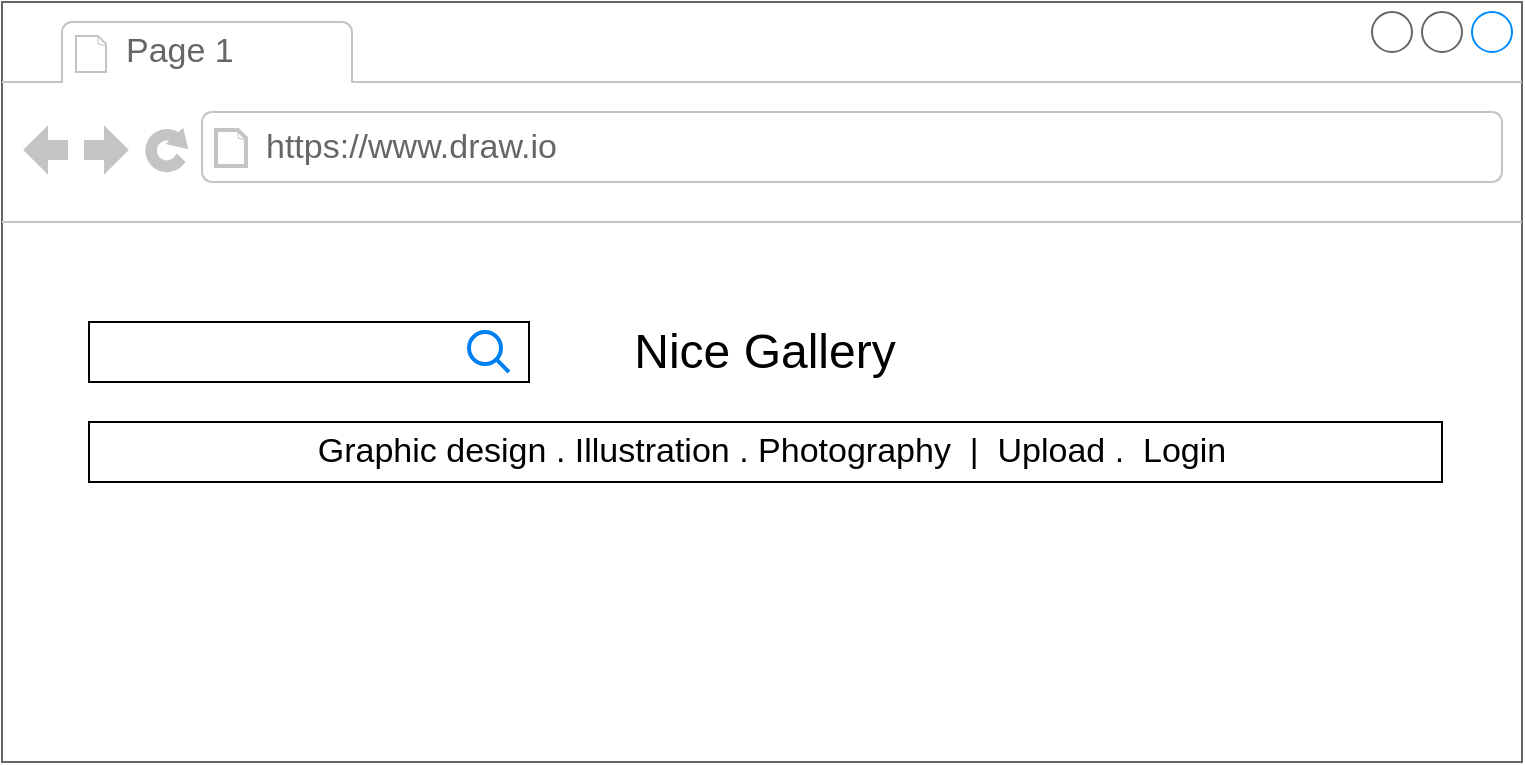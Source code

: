 <mxfile version="12.5.1" type="github" pages="4">
  <diagram id="A18nGdBbwxPAaSA6_bi8" name="Header">
    <mxGraphModel dx="932" dy="593" grid="1" gridSize="10" guides="1" tooltips="1" connect="1" arrows="1" fold="1" page="1" pageScale="1" pageWidth="827" pageHeight="1169" math="0" shadow="0">
      <root>
        <mxCell id="0"/>
        <mxCell id="1" parent="0"/>
        <mxCell id="4ltpYzZoRs7PCbjqY4Qz-1" value="" style="strokeWidth=1;shadow=0;dashed=0;align=center;html=1;shape=mxgraph.mockup.containers.browserWindow;rSize=0;strokeColor=#666666;strokeColor2=#008cff;strokeColor3=#c4c4c4;mainText=,;recursiveResize=0;" vertex="1" parent="1">
          <mxGeometry x="40" y="40" width="760" height="380" as="geometry"/>
        </mxCell>
        <mxCell id="4ltpYzZoRs7PCbjqY4Qz-2" value="Page 1" style="strokeWidth=1;shadow=0;dashed=0;align=center;html=1;shape=mxgraph.mockup.containers.anchor;fontSize=17;fontColor=#666666;align=left;" vertex="1" parent="4ltpYzZoRs7PCbjqY4Qz-1">
          <mxGeometry x="60" y="12" width="110" height="26" as="geometry"/>
        </mxCell>
        <mxCell id="4ltpYzZoRs7PCbjqY4Qz-3" value="https://www.draw.io" style="strokeWidth=1;shadow=0;dashed=0;align=center;html=1;shape=mxgraph.mockup.containers.anchor;rSize=0;fontSize=17;fontColor=#666666;align=left;" vertex="1" parent="4ltpYzZoRs7PCbjqY4Qz-1">
          <mxGeometry x="130" y="60" width="250" height="26" as="geometry"/>
        </mxCell>
        <mxCell id="4ltpYzZoRs7PCbjqY4Qz-4" value="Nice Gallery" style="text;html=1;strokeColor=none;fillColor=none;align=center;verticalAlign=middle;whiteSpace=wrap;rounded=0;fontSize=24;" vertex="1" parent="4ltpYzZoRs7PCbjqY4Qz-1">
          <mxGeometry x="298.38" y="165" width="166.75" height="20" as="geometry"/>
        </mxCell>
        <mxCell id="4ltpYzZoRs7PCbjqY4Qz-5" value="" style="rounded=0;whiteSpace=wrap;html=1;fontSize=17;" vertex="1" parent="4ltpYzZoRs7PCbjqY4Qz-1">
          <mxGeometry x="43.5" y="160" width="220" height="30" as="geometry"/>
        </mxCell>
        <mxCell id="4ltpYzZoRs7PCbjqY4Qz-10" value="" style="html=1;verticalLabelPosition=bottom;align=center;labelBackgroundColor=#ffffff;verticalAlign=top;strokeWidth=2;strokeColor=#0080F0;shadow=0;dashed=0;shape=mxgraph.ios7.icons.looking_glass;fontSize=17;" vertex="1" parent="4ltpYzZoRs7PCbjqY4Qz-1">
          <mxGeometry x="233.5" y="165" width="20" height="20" as="geometry"/>
        </mxCell>
        <mxCell id="4ltpYzZoRs7PCbjqY4Qz-11" value="" style="shape=image;html=1;verticalAlign=top;verticalLabelPosition=bottom;labelBackgroundColor=#ffffff;imageAspect=0;aspect=fixed;image=https://cdn3.iconfinder.com/data/icons/peelicons-vol-1/50/Pinterest-128.png;fontSize=17;" vertex="1" parent="4ltpYzZoRs7PCbjqY4Qz-1">
          <mxGeometry x="692" y="160" width="28" height="28" as="geometry"/>
        </mxCell>
        <mxCell id="4ltpYzZoRs7PCbjqY4Qz-12" value="" style="shape=image;html=1;verticalAlign=top;verticalLabelPosition=bottom;labelBackgroundColor=#ffffff;imageAspect=0;aspect=fixed;image=https://cdn3.iconfinder.com/data/icons/peelicons-vol-1/50/Twitter-128.png;fontSize=17;" vertex="1" parent="4ltpYzZoRs7PCbjqY4Qz-1">
          <mxGeometry x="612" y="160" width="28" height="28" as="geometry"/>
        </mxCell>
        <mxCell id="4ltpYzZoRs7PCbjqY4Qz-13" value="" style="shape=image;html=1;verticalAlign=top;verticalLabelPosition=bottom;labelBackgroundColor=#ffffff;imageAspect=0;aspect=fixed;image=https://cdn3.iconfinder.com/data/icons/peelicons-vol-1/50/Intsagram-128.png;fontSize=17;" vertex="1" parent="4ltpYzZoRs7PCbjqY4Qz-1">
          <mxGeometry x="652" y="160" width="28" height="28" as="geometry"/>
        </mxCell>
        <mxCell id="4ltpYzZoRs7PCbjqY4Qz-14" value="" style="shape=image;html=1;verticalAlign=top;verticalLabelPosition=bottom;labelBackgroundColor=#ffffff;imageAspect=0;aspect=fixed;image=https://cdn3.iconfinder.com/data/icons/peelicons-vol-1/50/Facebook-128.png;fontSize=17;" vertex="1" parent="4ltpYzZoRs7PCbjqY4Qz-1">
          <mxGeometry x="572" y="160" width="28" height="28" as="geometry"/>
        </mxCell>
        <mxCell id="4ltpYzZoRs7PCbjqY4Qz-16" value="" style="rounded=0;whiteSpace=wrap;html=1;fontSize=17;" vertex="1" parent="4ltpYzZoRs7PCbjqY4Qz-1">
          <mxGeometry x="43.5" y="210" width="676.5" height="30" as="geometry"/>
        </mxCell>
        <mxCell id="4ltpYzZoRs7PCbjqY4Qz-17" value="Graphic design . Illustration . Photography&amp;nbsp; |&amp;nbsp; Upload .&amp;nbsp; Login" style="text;html=1;strokeColor=none;fillColor=none;align=center;verticalAlign=middle;whiteSpace=wrap;rounded=0;fontSize=17;" vertex="1" parent="4ltpYzZoRs7PCbjqY4Qz-1">
          <mxGeometry x="60" y="215" width="650" height="20" as="geometry"/>
        </mxCell>
      </root>
    </mxGraphModel>
  </diagram>
  <diagram id="c3xXK0anvDLKavptgnYR" name="index">
    <mxGraphModel dx="932" dy="593" grid="1" gridSize="10" guides="1" tooltips="1" connect="1" arrows="1" fold="1" page="1" pageScale="1" pageWidth="827" pageHeight="1169" math="0" shadow="0">
      <root>
        <mxCell id="eUMmXK59JN6cog55ulIZ-0"/>
        <mxCell id="eUMmXK59JN6cog55ulIZ-1" parent="eUMmXK59JN6cog55ulIZ-0"/>
        <mxCell id="2s16kMAzSXPqWqWgAg2O-0" value="" style="strokeWidth=1;shadow=0;dashed=0;align=center;html=1;shape=mxgraph.mockup.containers.browserWindow;rSize=0;strokeColor=#666666;strokeColor2=#008cff;strokeColor3=#c4c4c4;mainText=,;recursiveResize=0;" vertex="1" parent="eUMmXK59JN6cog55ulIZ-1">
          <mxGeometry x="40" y="40" width="760" height="960" as="geometry"/>
        </mxCell>
        <mxCell id="2s16kMAzSXPqWqWgAg2O-1" value="Page 1" style="strokeWidth=1;shadow=0;dashed=0;align=center;html=1;shape=mxgraph.mockup.containers.anchor;fontSize=17;fontColor=#666666;align=left;" vertex="1" parent="2s16kMAzSXPqWqWgAg2O-0">
          <mxGeometry x="60" y="12" width="110" height="26" as="geometry"/>
        </mxCell>
        <mxCell id="2s16kMAzSXPqWqWgAg2O-2" value="https://www.draw.io" style="strokeWidth=1;shadow=0;dashed=0;align=center;html=1;shape=mxgraph.mockup.containers.anchor;rSize=0;fontSize=17;fontColor=#666666;align=left;" vertex="1" parent="2s16kMAzSXPqWqWgAg2O-0">
          <mxGeometry x="130" y="60" width="250" height="26" as="geometry"/>
        </mxCell>
        <mxCell id="2s16kMAzSXPqWqWgAg2O-3" value="" style="verticalLabelPosition=bottom;shadow=0;dashed=0;align=center;html=1;verticalAlign=top;strokeWidth=1;shape=mxgraph.mockup.graphics.simpleIcon;strokeColor=#999999;fontSize=14;" vertex="1" parent="2s16kMAzSXPqWqWgAg2O-0">
          <mxGeometry x="30" y="130" width="700" height="90" as="geometry"/>
        </mxCell>
        <mxCell id="2s16kMAzSXPqWqWgAg2O-16" value="" style="verticalLabelPosition=bottom;shadow=0;dashed=0;align=center;html=1;verticalAlign=top;strokeWidth=1;shape=mxgraph.mockup.graphics.simpleIcon;strokeColor=#999999;fontSize=14;" vertex="1" parent="2s16kMAzSXPqWqWgAg2O-0">
          <mxGeometry x="30" y="540" width="210" height="210" as="geometry"/>
        </mxCell>
        <mxCell id="2s16kMAzSXPqWqWgAg2O-17" value="" style="verticalLabelPosition=bottom;shadow=0;dashed=0;align=center;html=1;verticalAlign=top;strokeWidth=1;shape=mxgraph.mockup.graphics.simpleIcon;strokeColor=#999999;fontSize=14;" vertex="1" parent="2s16kMAzSXPqWqWgAg2O-0">
          <mxGeometry x="275" y="540" width="210" height="210" as="geometry"/>
        </mxCell>
        <mxCell id="2s16kMAzSXPqWqWgAg2O-18" value="" style="verticalLabelPosition=bottom;shadow=0;dashed=0;align=center;html=1;verticalAlign=top;strokeWidth=1;shape=mxgraph.mockup.graphics.simpleIcon;strokeColor=#999999;fontSize=14;" vertex="1" parent="2s16kMAzSXPqWqWgAg2O-0">
          <mxGeometry x="520" y="540" width="210" height="210" as="geometry"/>
        </mxCell>
        <mxCell id="2s16kMAzSXPqWqWgAg2O-19" value="" style="verticalLabelPosition=bottom;shadow=0;dashed=0;align=center;html=1;verticalAlign=top;strokeWidth=1;shape=mxgraph.mockup.graphics.simpleIcon;strokeColor=#999999;fontSize=14;" vertex="1" parent="2s16kMAzSXPqWqWgAg2O-0">
          <mxGeometry x="30" y="260" width="210" height="210" as="geometry"/>
        </mxCell>
        <mxCell id="2s16kMAzSXPqWqWgAg2O-20" value="articles / category" style="text;html=1;strokeColor=none;fillColor=none;align=left;verticalAlign=middle;whiteSpace=wrap;rounded=0;fontSize=14;" vertex="1" parent="2s16kMAzSXPqWqWgAg2O-0">
          <mxGeometry x="290" y="260" width="170" height="20" as="geometry"/>
        </mxCell>
        <mxCell id="2s16kMAzSXPqWqWgAg2O-23" value="Heading" style="text;html=1;strokeColor=none;fillColor=none;align=left;verticalAlign=middle;whiteSpace=wrap;rounded=0;fontSize=32;" vertex="1" parent="2s16kMAzSXPqWqWgAg2O-0">
          <mxGeometry x="288" y="290" width="170" height="20" as="geometry"/>
        </mxCell>
        <mxCell id="2s16kMAzSXPqWqWgAg2O-24" value="Description&amp;nbsp;&lt;span style=&quot;font-family: &amp;#34;open sans&amp;#34; , &amp;#34;arial&amp;#34; , sans-serif ; text-align: justify ; background-color: rgb(255 , 255 , 255)&quot;&gt;Cras quis cursus sapien. Vivamus et bibendum eros. Suspendisse at rhoncus ex, in aliquam nisi. Phasellus a est nisl. Duis ornare, urna nec ultricies lobortis, odio augue blandit erat, in vehicula metus augue vel elit. Maecenas pharetra feugiat neque nec cursus. Quisque eu tempus augue. Nam fringilla auctor risus, fermentum pharetra elit tincidunt sed. Sed non blandit orci. Aenean faucibus laoreet velit, id ultricies erat malesuada nec...&lt;/span&gt;" style="text;html=1;strokeColor=none;fillColor=none;align=left;verticalAlign=middle;whiteSpace=wrap;rounded=0;fontSize=14;" vertex="1" parent="2s16kMAzSXPqWqWgAg2O-0">
          <mxGeometry x="288" y="320" width="442" height="120" as="geometry"/>
        </mxCell>
        <mxCell id="2s16kMAzSXPqWqWgAg2O-25" value="Author - 11 hours ago" style="text;html=1;strokeColor=none;fillColor=none;align=left;verticalAlign=middle;whiteSpace=wrap;rounded=0;fontSize=14;fontColor=#999999;" vertex="1" parent="2s16kMAzSXPqWqWgAg2O-0">
          <mxGeometry x="288" y="450" width="170" height="20" as="geometry"/>
        </mxCell>
        <mxCell id="2s16kMAzSXPqWqWgAg2O-26" value="articles / category" style="text;html=1;strokeColor=none;fillColor=none;align=left;verticalAlign=middle;whiteSpace=wrap;rounded=0;fontSize=14;" vertex="1" parent="2s16kMAzSXPqWqWgAg2O-0">
          <mxGeometry x="32" y="760" width="170" height="20" as="geometry"/>
        </mxCell>
        <mxCell id="2s16kMAzSXPqWqWgAg2O-27" value="Heading" style="text;html=1;strokeColor=none;fillColor=none;align=left;verticalAlign=middle;whiteSpace=wrap;rounded=0;fontSize=32;" vertex="1" parent="2s16kMAzSXPqWqWgAg2O-0">
          <mxGeometry x="30" y="790" width="170" height="20" as="geometry"/>
        </mxCell>
        <mxCell id="2s16kMAzSXPqWqWgAg2O-28" value="Description&amp;nbsp;&lt;span style=&quot;font-family: &amp;#34;open sans&amp;#34; , &amp;#34;arial&amp;#34; , sans-serif ; text-align: justify ; background-color: rgb(255 , 255 , 255)&quot;&gt;Cras quis cursus sapien. Vivamus et bibendum eros. Suspendisse at rhoncus ex...&lt;/span&gt;" style="text;html=1;strokeColor=none;fillColor=none;align=left;verticalAlign=middle;whiteSpace=wrap;rounded=0;fontSize=14;" vertex="1" parent="2s16kMAzSXPqWqWgAg2O-0">
          <mxGeometry x="30" y="820" width="210" height="70" as="geometry"/>
        </mxCell>
        <mxCell id="2s16kMAzSXPqWqWgAg2O-29" value="Author - 11 hours ago" style="text;html=1;strokeColor=none;fillColor=none;align=left;verticalAlign=middle;whiteSpace=wrap;rounded=0;fontSize=14;fontColor=#999999;" vertex="1" parent="2s16kMAzSXPqWqWgAg2O-0">
          <mxGeometry x="32" y="890" width="170" height="20" as="geometry"/>
        </mxCell>
        <mxCell id="2s16kMAzSXPqWqWgAg2O-30" value="articles / category" style="text;html=1;strokeColor=none;fillColor=none;align=left;verticalAlign=middle;whiteSpace=wrap;rounded=0;fontSize=14;" vertex="1" parent="2s16kMAzSXPqWqWgAg2O-0">
          <mxGeometry x="277" y="760" width="170" height="20" as="geometry"/>
        </mxCell>
        <mxCell id="2s16kMAzSXPqWqWgAg2O-31" value="Heading" style="text;html=1;strokeColor=none;fillColor=none;align=left;verticalAlign=middle;whiteSpace=wrap;rounded=0;fontSize=32;" vertex="1" parent="2s16kMAzSXPqWqWgAg2O-0">
          <mxGeometry x="275" y="790" width="170" height="20" as="geometry"/>
        </mxCell>
        <mxCell id="2s16kMAzSXPqWqWgAg2O-32" value="Description&amp;nbsp;&lt;span style=&quot;font-family: &amp;#34;open sans&amp;#34; , &amp;#34;arial&amp;#34; , sans-serif ; text-align: justify ; background-color: rgb(255 , 255 , 255)&quot;&gt;Cras quis cursus sapien. Vivamus et bibendum eros. Suspendisse at rhoncus ex...&lt;/span&gt;" style="text;html=1;strokeColor=none;fillColor=none;align=left;verticalAlign=middle;whiteSpace=wrap;rounded=0;fontSize=14;" vertex="1" parent="2s16kMAzSXPqWqWgAg2O-0">
          <mxGeometry x="275" y="820" width="210" height="70" as="geometry"/>
        </mxCell>
        <mxCell id="2s16kMAzSXPqWqWgAg2O-33" value="Author - 11 hours ago" style="text;html=1;strokeColor=none;fillColor=none;align=left;verticalAlign=middle;whiteSpace=wrap;rounded=0;fontSize=14;fontColor=#999999;" vertex="1" parent="2s16kMAzSXPqWqWgAg2O-0">
          <mxGeometry x="277" y="890" width="170" height="20" as="geometry"/>
        </mxCell>
        <mxCell id="2s16kMAzSXPqWqWgAg2O-34" value="articles / category" style="text;html=1;strokeColor=none;fillColor=none;align=left;verticalAlign=middle;whiteSpace=wrap;rounded=0;fontSize=14;" vertex="1" parent="2s16kMAzSXPqWqWgAg2O-0">
          <mxGeometry x="522" y="760" width="170" height="20" as="geometry"/>
        </mxCell>
        <mxCell id="2s16kMAzSXPqWqWgAg2O-35" value="Heading" style="text;html=1;strokeColor=none;fillColor=none;align=left;verticalAlign=middle;whiteSpace=wrap;rounded=0;fontSize=32;" vertex="1" parent="2s16kMAzSXPqWqWgAg2O-0">
          <mxGeometry x="520" y="790" width="170" height="20" as="geometry"/>
        </mxCell>
        <mxCell id="2s16kMAzSXPqWqWgAg2O-36" value="Description&amp;nbsp;&lt;span style=&quot;font-family: &amp;#34;open sans&amp;#34; , &amp;#34;arial&amp;#34; , sans-serif ; text-align: justify ; background-color: rgb(255 , 255 , 255)&quot;&gt;Cras quis cursus sapien. Vivamus et bibendum eros. Suspendisse at rhoncus ex...&lt;/span&gt;" style="text;html=1;strokeColor=none;fillColor=none;align=left;verticalAlign=middle;whiteSpace=wrap;rounded=0;fontSize=14;" vertex="1" parent="2s16kMAzSXPqWqWgAg2O-0">
          <mxGeometry x="520" y="820" width="210" height="70" as="geometry"/>
        </mxCell>
        <mxCell id="2s16kMAzSXPqWqWgAg2O-37" value="Author - 11 hours ago" style="text;html=1;strokeColor=none;fillColor=none;align=left;verticalAlign=middle;whiteSpace=wrap;rounded=0;fontSize=14;fontColor=#999999;" vertex="1" parent="2s16kMAzSXPqWqWgAg2O-0">
          <mxGeometry x="522" y="890" width="170" height="20" as="geometry"/>
        </mxCell>
      </root>
    </mxGraphModel>
  </diagram>
  <diagram name="Category" id="BLe5OnWUSDlEYPQm9MvP">
    <mxGraphModel dx="932" dy="593" grid="1" gridSize="10" guides="1" tooltips="1" connect="1" arrows="1" fold="1" page="1" pageScale="1" pageWidth="827" pageHeight="1169" math="0" shadow="0">
      <root>
        <mxCell id="T9JU4hrUAn5fR7NwWRJ4-0"/>
        <mxCell id="T9JU4hrUAn5fR7NwWRJ4-1" parent="T9JU4hrUAn5fR7NwWRJ4-0"/>
        <mxCell id="T9JU4hrUAn5fR7NwWRJ4-2" value="" style="strokeWidth=1;shadow=0;dashed=0;align=center;html=1;shape=mxgraph.mockup.containers.browserWindow;rSize=0;strokeColor=#666666;strokeColor2=#008cff;strokeColor3=#c4c4c4;mainText=,;recursiveResize=0;" vertex="1" parent="T9JU4hrUAn5fR7NwWRJ4-1">
          <mxGeometry x="40" y="40" width="760" height="960" as="geometry"/>
        </mxCell>
        <mxCell id="T9JU4hrUAn5fR7NwWRJ4-3" value="Page 1" style="strokeWidth=1;shadow=0;dashed=0;align=center;html=1;shape=mxgraph.mockup.containers.anchor;fontSize=17;fontColor=#666666;align=left;" vertex="1" parent="T9JU4hrUAn5fR7NwWRJ4-2">
          <mxGeometry x="60" y="12" width="110" height="26" as="geometry"/>
        </mxCell>
        <mxCell id="T9JU4hrUAn5fR7NwWRJ4-4" value="https://www.draw.io" style="strokeWidth=1;shadow=0;dashed=0;align=center;html=1;shape=mxgraph.mockup.containers.anchor;rSize=0;fontSize=17;fontColor=#666666;align=left;" vertex="1" parent="T9JU4hrUAn5fR7NwWRJ4-2">
          <mxGeometry x="130" y="60" width="250" height="26" as="geometry"/>
        </mxCell>
        <mxCell id="T9JU4hrUAn5fR7NwWRJ4-5" value="" style="verticalLabelPosition=bottom;shadow=0;dashed=0;align=center;html=1;verticalAlign=top;strokeWidth=1;shape=mxgraph.mockup.graphics.simpleIcon;strokeColor=#999999;fontSize=14;" vertex="1" parent="T9JU4hrUAn5fR7NwWRJ4-2">
          <mxGeometry x="30" y="130" width="700" height="90" as="geometry"/>
        </mxCell>
        <mxCell id="T9JU4hrUAn5fR7NwWRJ4-6" value="" style="verticalLabelPosition=bottom;shadow=0;dashed=0;align=center;html=1;verticalAlign=top;strokeWidth=1;shape=mxgraph.mockup.graphics.simpleIcon;strokeColor=#999999;fontSize=14;" vertex="1" parent="T9JU4hrUAn5fR7NwWRJ4-2">
          <mxGeometry x="30" y="350" width="160" height="160" as="geometry"/>
        </mxCell>
        <mxCell id="T9JU4hrUAn5fR7NwWRJ4-15" value="Heading" style="text;html=1;strokeColor=none;fillColor=none;align=left;verticalAlign=middle;whiteSpace=wrap;rounded=0;fontSize=24;" vertex="1" parent="T9JU4hrUAn5fR7NwWRJ4-2">
          <mxGeometry x="30" y="530" width="150" height="30" as="geometry"/>
        </mxCell>
        <mxCell id="T9JU4hrUAn5fR7NwWRJ4-17" value="Author - 11 hours ago" style="text;html=1;strokeColor=none;fillColor=none;align=left;verticalAlign=middle;whiteSpace=wrap;rounded=0;fontSize=14;fontColor=#999999;" vertex="1" parent="T9JU4hrUAn5fR7NwWRJ4-2">
          <mxGeometry x="30" y="510" width="170" height="20" as="geometry"/>
        </mxCell>
        <mxCell id="T9JU4hrUAn5fR7NwWRJ4-26" value="Category" style="text;html=1;strokeColor=none;fillColor=none;align=center;verticalAlign=middle;whiteSpace=wrap;rounded=0;fontSize=32;fontColor=#999999;" vertex="1" parent="T9JU4hrUAn5fR7NwWRJ4-2">
          <mxGeometry x="275" y="250" width="210" height="40" as="geometry"/>
        </mxCell>
        <mxCell id="T9JU4hrUAn5fR7NwWRJ4-27" value="" style="verticalLabelPosition=bottom;shadow=0;dashed=0;align=center;html=1;verticalAlign=top;strokeWidth=1;shape=mxgraph.mockup.graphics.simpleIcon;strokeColor=#999999;fontSize=14;" vertex="1" parent="T9JU4hrUAn5fR7NwWRJ4-2">
          <mxGeometry x="210" y="350" width="160" height="160" as="geometry"/>
        </mxCell>
        <mxCell id="T9JU4hrUAn5fR7NwWRJ4-28" value="Author - 11 hours ago" style="text;html=1;strokeColor=none;fillColor=none;align=left;verticalAlign=middle;whiteSpace=wrap;rounded=0;fontSize=14;fontColor=#999999;" vertex="1" parent="T9JU4hrUAn5fR7NwWRJ4-2">
          <mxGeometry x="210" y="510" width="170" height="20" as="geometry"/>
        </mxCell>
        <mxCell id="T9JU4hrUAn5fR7NwWRJ4-29" value="Heading" style="text;html=1;strokeColor=none;fillColor=none;align=left;verticalAlign=middle;whiteSpace=wrap;rounded=0;fontSize=24;" vertex="1" parent="T9JU4hrUAn5fR7NwWRJ4-2">
          <mxGeometry x="210" y="530" width="150" height="30" as="geometry"/>
        </mxCell>
        <mxCell id="T9JU4hrUAn5fR7NwWRJ4-30" value="" style="verticalLabelPosition=bottom;shadow=0;dashed=0;align=center;html=1;verticalAlign=top;strokeWidth=1;shape=mxgraph.mockup.graphics.simpleIcon;strokeColor=#999999;fontSize=14;" vertex="1" parent="T9JU4hrUAn5fR7NwWRJ4-2">
          <mxGeometry x="390" y="350" width="160" height="160" as="geometry"/>
        </mxCell>
        <mxCell id="T9JU4hrUAn5fR7NwWRJ4-31" value="Author - 11 hours ago" style="text;html=1;strokeColor=none;fillColor=none;align=left;verticalAlign=middle;whiteSpace=wrap;rounded=0;fontSize=14;fontColor=#999999;" vertex="1" parent="T9JU4hrUAn5fR7NwWRJ4-2">
          <mxGeometry x="390" y="510" width="170" height="20" as="geometry"/>
        </mxCell>
        <mxCell id="T9JU4hrUAn5fR7NwWRJ4-32" value="Heading" style="text;html=1;strokeColor=none;fillColor=none;align=left;verticalAlign=middle;whiteSpace=wrap;rounded=0;fontSize=24;" vertex="1" parent="T9JU4hrUAn5fR7NwWRJ4-2">
          <mxGeometry x="390" y="530" width="150" height="30" as="geometry"/>
        </mxCell>
        <mxCell id="T9JU4hrUAn5fR7NwWRJ4-33" value="" style="verticalLabelPosition=bottom;shadow=0;dashed=0;align=center;html=1;verticalAlign=top;strokeWidth=1;shape=mxgraph.mockup.graphics.simpleIcon;strokeColor=#999999;fontSize=14;" vertex="1" parent="T9JU4hrUAn5fR7NwWRJ4-2">
          <mxGeometry x="570" y="350" width="160" height="160" as="geometry"/>
        </mxCell>
        <mxCell id="T9JU4hrUAn5fR7NwWRJ4-34" value="Author - 11 hours ago" style="text;html=1;strokeColor=none;fillColor=none;align=left;verticalAlign=middle;whiteSpace=wrap;rounded=0;fontSize=14;fontColor=#999999;" vertex="1" parent="T9JU4hrUAn5fR7NwWRJ4-2">
          <mxGeometry x="570" y="510" width="170" height="20" as="geometry"/>
        </mxCell>
        <mxCell id="T9JU4hrUAn5fR7NwWRJ4-35" value="Heading" style="text;html=1;strokeColor=none;fillColor=none;align=left;verticalAlign=middle;whiteSpace=wrap;rounded=0;fontSize=24;" vertex="1" parent="T9JU4hrUAn5fR7NwWRJ4-2">
          <mxGeometry x="570" y="530" width="150" height="30" as="geometry"/>
        </mxCell>
        <mxCell id="T9JU4hrUAn5fR7NwWRJ4-36" value="" style="verticalLabelPosition=bottom;shadow=0;dashed=0;align=center;html=1;verticalAlign=top;strokeWidth=1;shape=mxgraph.mockup.graphics.simpleIcon;strokeColor=#999999;fontSize=14;" vertex="1" parent="T9JU4hrUAn5fR7NwWRJ4-2">
          <mxGeometry x="30" y="580" width="160" height="160" as="geometry"/>
        </mxCell>
        <mxCell id="T9JU4hrUAn5fR7NwWRJ4-37" value="Heading" style="text;html=1;strokeColor=none;fillColor=none;align=left;verticalAlign=middle;whiteSpace=wrap;rounded=0;fontSize=24;" vertex="1" parent="T9JU4hrUAn5fR7NwWRJ4-2">
          <mxGeometry x="30" y="760" width="150" height="30" as="geometry"/>
        </mxCell>
        <mxCell id="T9JU4hrUAn5fR7NwWRJ4-38" value="Author - 11 hours ago" style="text;html=1;strokeColor=none;fillColor=none;align=left;verticalAlign=middle;whiteSpace=wrap;rounded=0;fontSize=14;fontColor=#999999;" vertex="1" parent="T9JU4hrUAn5fR7NwWRJ4-2">
          <mxGeometry x="30" y="740" width="170" height="20" as="geometry"/>
        </mxCell>
        <mxCell id="T9JU4hrUAn5fR7NwWRJ4-39" value="" style="verticalLabelPosition=bottom;shadow=0;dashed=0;align=center;html=1;verticalAlign=top;strokeWidth=1;shape=mxgraph.mockup.graphics.simpleIcon;strokeColor=#999999;fontSize=14;" vertex="1" parent="T9JU4hrUAn5fR7NwWRJ4-2">
          <mxGeometry x="210" y="580" width="160" height="160" as="geometry"/>
        </mxCell>
        <mxCell id="T9JU4hrUAn5fR7NwWRJ4-40" value="Author - 11 hours ago" style="text;html=1;strokeColor=none;fillColor=none;align=left;verticalAlign=middle;whiteSpace=wrap;rounded=0;fontSize=14;fontColor=#999999;" vertex="1" parent="T9JU4hrUAn5fR7NwWRJ4-2">
          <mxGeometry x="210" y="740" width="170" height="20" as="geometry"/>
        </mxCell>
        <mxCell id="T9JU4hrUAn5fR7NwWRJ4-41" value="Heading" style="text;html=1;strokeColor=none;fillColor=none;align=left;verticalAlign=middle;whiteSpace=wrap;rounded=0;fontSize=24;" vertex="1" parent="T9JU4hrUAn5fR7NwWRJ4-2">
          <mxGeometry x="210" y="760" width="150" height="30" as="geometry"/>
        </mxCell>
        <mxCell id="T9JU4hrUAn5fR7NwWRJ4-42" value="" style="verticalLabelPosition=bottom;shadow=0;dashed=0;align=center;html=1;verticalAlign=top;strokeWidth=1;shape=mxgraph.mockup.graphics.simpleIcon;strokeColor=#999999;fontSize=14;" vertex="1" parent="T9JU4hrUAn5fR7NwWRJ4-2">
          <mxGeometry x="390" y="580" width="160" height="160" as="geometry"/>
        </mxCell>
        <mxCell id="T9JU4hrUAn5fR7NwWRJ4-43" value="Author - 11 hours ago" style="text;html=1;strokeColor=none;fillColor=none;align=left;verticalAlign=middle;whiteSpace=wrap;rounded=0;fontSize=14;fontColor=#999999;" vertex="1" parent="T9JU4hrUAn5fR7NwWRJ4-2">
          <mxGeometry x="390" y="740" width="170" height="20" as="geometry"/>
        </mxCell>
        <mxCell id="T9JU4hrUAn5fR7NwWRJ4-44" value="Heading" style="text;html=1;strokeColor=none;fillColor=none;align=left;verticalAlign=middle;whiteSpace=wrap;rounded=0;fontSize=24;" vertex="1" parent="T9JU4hrUAn5fR7NwWRJ4-2">
          <mxGeometry x="390" y="760" width="150" height="30" as="geometry"/>
        </mxCell>
        <mxCell id="T9JU4hrUAn5fR7NwWRJ4-45" value="" style="verticalLabelPosition=bottom;shadow=0;dashed=0;align=center;html=1;verticalAlign=top;strokeWidth=1;shape=mxgraph.mockup.graphics.simpleIcon;strokeColor=#999999;fontSize=14;" vertex="1" parent="T9JU4hrUAn5fR7NwWRJ4-2">
          <mxGeometry x="570" y="580" width="160" height="160" as="geometry"/>
        </mxCell>
        <mxCell id="T9JU4hrUAn5fR7NwWRJ4-46" value="Author - 11 hours ago" style="text;html=1;strokeColor=none;fillColor=none;align=left;verticalAlign=middle;whiteSpace=wrap;rounded=0;fontSize=14;fontColor=#999999;" vertex="1" parent="T9JU4hrUAn5fR7NwWRJ4-2">
          <mxGeometry x="570" y="740" width="170" height="20" as="geometry"/>
        </mxCell>
        <mxCell id="T9JU4hrUAn5fR7NwWRJ4-47" value="Heading" style="text;html=1;strokeColor=none;fillColor=none;align=left;verticalAlign=middle;whiteSpace=wrap;rounded=0;fontSize=24;" vertex="1" parent="T9JU4hrUAn5fR7NwWRJ4-2">
          <mxGeometry x="570" y="760" width="150" height="30" as="geometry"/>
        </mxCell>
        <mxCell id="T9JU4hrUAn5fR7NwWRJ4-48" value="Older posts" style="text;html=1;strokeColor=none;fillColor=none;align=center;verticalAlign=middle;whiteSpace=wrap;rounded=0;fontSize=12;fontColor=#999999;" vertex="1" parent="T9JU4hrUAn5fR7NwWRJ4-2">
          <mxGeometry x="30" y="310" width="80" height="20" as="geometry"/>
        </mxCell>
        <mxCell id="T9JU4hrUAn5fR7NwWRJ4-49" value="Newer posts" style="text;html=1;strokeColor=none;fillColor=none;align=center;verticalAlign=middle;whiteSpace=wrap;rounded=0;fontSize=12;fontColor=#999999;" vertex="1" parent="T9JU4hrUAn5fR7NwWRJ4-2">
          <mxGeometry x="650" y="310" width="80" height="20" as="geometry"/>
        </mxCell>
        <mxCell id="T9JU4hrUAn5fR7NwWRJ4-50" value="1 to 8 of 2573" style="text;html=1;strokeColor=none;fillColor=none;align=center;verticalAlign=middle;whiteSpace=wrap;rounded=0;fontSize=12;fontColor=#999999;" vertex="1" parent="T9JU4hrUAn5fR7NwWRJ4-2">
          <mxGeometry x="340" y="310" width="80" height="20" as="geometry"/>
        </mxCell>
      </root>
    </mxGraphModel>
  </diagram>
  <diagram id="WJctQTPlj3U_YxOkSuW0" name="Upload">
    <mxGraphModel dx="932" dy="593" grid="1" gridSize="10" guides="1" tooltips="1" connect="1" arrows="1" fold="1" page="1" pageScale="1" pageWidth="827" pageHeight="1169" math="0" shadow="0">
      <root>
        <mxCell id="sy2_wYMWADOEbIzqvfXE-0"/>
        <mxCell id="sy2_wYMWADOEbIzqvfXE-1" parent="sy2_wYMWADOEbIzqvfXE-0"/>
        <mxCell id="jbDYWvmZpcglzYvfoJmf-0" value="" style="strokeWidth=1;shadow=0;dashed=0;align=center;html=1;shape=mxgraph.mockup.containers.browserWindow;rSize=0;strokeColor=#666666;strokeColor2=#008cff;strokeColor3=#c4c4c4;mainText=,;recursiveResize=0;" vertex="1" parent="sy2_wYMWADOEbIzqvfXE-1">
          <mxGeometry x="40" y="35" width="760" height="520" as="geometry"/>
        </mxCell>
        <mxCell id="jbDYWvmZpcglzYvfoJmf-1" value="Page 1" style="strokeWidth=1;shadow=0;dashed=0;align=center;html=1;shape=mxgraph.mockup.containers.anchor;fontSize=17;fontColor=#666666;align=left;" vertex="1" parent="jbDYWvmZpcglzYvfoJmf-0">
          <mxGeometry x="60" y="12" width="110" height="26" as="geometry"/>
        </mxCell>
        <mxCell id="jbDYWvmZpcglzYvfoJmf-2" value="https://www.draw.io" style="strokeWidth=1;shadow=0;dashed=0;align=center;html=1;shape=mxgraph.mockup.containers.anchor;rSize=0;fontSize=17;fontColor=#666666;align=left;" vertex="1" parent="jbDYWvmZpcglzYvfoJmf-0">
          <mxGeometry x="130" y="60" width="250" height="26" as="geometry"/>
        </mxCell>
        <mxCell id="jbDYWvmZpcglzYvfoJmf-13" value="" style="verticalLabelPosition=bottom;shadow=0;dashed=0;align=center;html=1;verticalAlign=top;strokeWidth=1;shape=mxgraph.mockup.graphics.simpleIcon;strokeColor=#999999;fontSize=14;" vertex="1" parent="jbDYWvmZpcglzYvfoJmf-0">
          <mxGeometry x="30" y="130" width="700" height="90" as="geometry"/>
        </mxCell>
        <mxCell id="Hf1stPAGQOgi2m9Pcc5s-0" value="" style="rounded=0;whiteSpace=wrap;html=1;strokeColor=#000000;fontSize=14;align=left;" vertex="1" parent="jbDYWvmZpcglzYvfoJmf-0">
          <mxGeometry x="30" y="250" width="260" height="230" as="geometry"/>
        </mxCell>
        <mxCell id="Hf1stPAGQOgi2m9Pcc5s-1" value="" style="shape=image;html=1;verticalAlign=top;verticalLabelPosition=bottom;labelBackgroundColor=#ffffff;imageAspect=0;aspect=fixed;image=https://cdn1.iconfinder.com/data/icons/hawcons/32/698977-icon-130-cloud-upload-128.png;strokeColor=#000000;fontSize=14;align=left;" vertex="1" parent="jbDYWvmZpcglzYvfoJmf-0">
          <mxGeometry x="90" y="301" width="128" height="128" as="geometry"/>
        </mxCell>
        <mxCell id="Hf1stPAGQOgi2m9Pcc5s-2" value="Drag and drop here&lt;br&gt;or &lt;u&gt;Browse the file&lt;/u&gt;" style="text;html=1;strokeColor=none;fillColor=none;align=center;verticalAlign=middle;whiteSpace=wrap;rounded=0;fontSize=14;" vertex="1" parent="jbDYWvmZpcglzYvfoJmf-0">
          <mxGeometry x="50" y="429" width="220" height="20" as="geometry"/>
        </mxCell>
        <mxCell id="Hf1stPAGQOgi2m9Pcc5s-3" value="Title" style="text;fontColor=#999999;fontSize=12;verticalAlign=middle;strokeColor=none;fillColor=none;align=left;" vertex="1" parent="jbDYWvmZpcglzYvfoJmf-0">
          <mxGeometry x="320" y="245" width="346" height="30" as="geometry"/>
        </mxCell>
        <mxCell id="Hf1stPAGQOgi2m9Pcc5s-4" value="Input text" style="text;fontColor=#cccccc;fontSize=16;verticalAlign=middle;strokeColor=none;fillColor=#EDEDED;align=left;" vertex="1" parent="jbDYWvmZpcglzYvfoJmf-0">
          <mxGeometry x="320" y="270" width="346" height="30" as="geometry"/>
        </mxCell>
        <mxCell id="Hf1stPAGQOgi2m9Pcc5s-5" value="" style="dashed=0;shape=line;strokeWidth=1;noLabel=1;strokeColor=#999999;fontSize=14;align=left;" vertex="1" parent="jbDYWvmZpcglzYvfoJmf-0">
          <mxGeometry x="320" y="295" width="346" height="10" as="geometry"/>
        </mxCell>
        <mxCell id="Hf1stPAGQOgi2m9Pcc5s-12" value="Description" style="text;fontColor=#999999;fontSize=12;verticalAlign=middle;strokeColor=none;fillColor=none;align=left;" vertex="1" parent="jbDYWvmZpcglzYvfoJmf-0">
          <mxGeometry x="320" y="308" width="346" height="30" as="geometry"/>
        </mxCell>
        <mxCell id="Hf1stPAGQOgi2m9Pcc5s-13" value="Input text" style="text;fontColor=#cccccc;fontSize=16;verticalAlign=middle;strokeColor=none;fillColor=#EDEDED;align=left;" vertex="1" parent="jbDYWvmZpcglzYvfoJmf-0">
          <mxGeometry x="320" y="332" width="346" height="70" as="geometry"/>
        </mxCell>
        <mxCell id="Hf1stPAGQOgi2m9Pcc5s-14" value="" style="dashed=0;shape=line;strokeWidth=1;noLabel=1;strokeColor=#999999;fontSize=14;align=left;" vertex="1" parent="jbDYWvmZpcglzYvfoJmf-0">
          <mxGeometry x="320" y="397" width="346" height="10" as="geometry"/>
        </mxCell>
        <mxCell id="Hf1stPAGQOgi2m9Pcc5s-15" value="Reset" style="dashed=0;align=center;fontSize=12;shape=rect;fillColor=#e0e0e0;strokeColor=none;fontStyle=1;shadow=1" vertex="1" parent="jbDYWvmZpcglzYvfoJmf-0">
          <mxGeometry x="320" y="429" width="100" height="36" as="geometry"/>
        </mxCell>
        <mxCell id="Hf1stPAGQOgi2m9Pcc5s-16" value="Cancel" style="dashed=0;align=center;fontSize=12;shape=rect;fillColor=#e0e0e0;strokeColor=none;fontStyle=1;shadow=1" vertex="1" parent="jbDYWvmZpcglzYvfoJmf-0">
          <mxGeometry x="443" y="429" width="100" height="36" as="geometry"/>
        </mxCell>
        <mxCell id="Hf1stPAGQOgi2m9Pcc5s-17" value="Submit" style="dashed=0;align=center;fontSize=12;shape=rect;fillColor=#e0e0e0;strokeColor=none;fontStyle=1;shadow=1" vertex="1" parent="jbDYWvmZpcglzYvfoJmf-0">
          <mxGeometry x="566" y="429" width="100" height="36" as="geometry"/>
        </mxCell>
      </root>
    </mxGraphModel>
  </diagram>
</mxfile>
